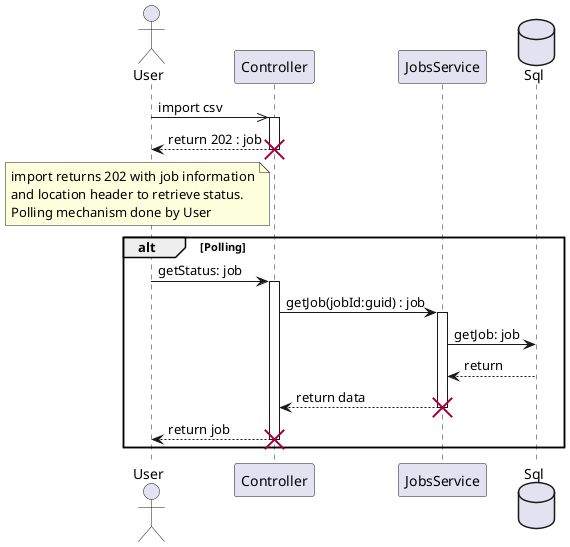 @startuml "WebApi Polling Sequence"
actor User
participant Controller
participant JobsService
database Sql


User->>Controller: import csv
activate Controller
Controller-->User: return 202 : job
destroy Controller

note left of Controller 
import returns 202 with job information
and location header to retrieve status.
Polling mechanism done by User
endnote
alt Polling
User->Controller: getStatus: job
activate Controller

Controller->JobsService: getJob(jobId:guid) : job
activate JobsService
JobsService->Sql: getJob: job
Sql-->JobsService: return
JobsService-->Controller: return data
destroy JobsService

Controller-->User: return job
destroy Controller
end

@enduml